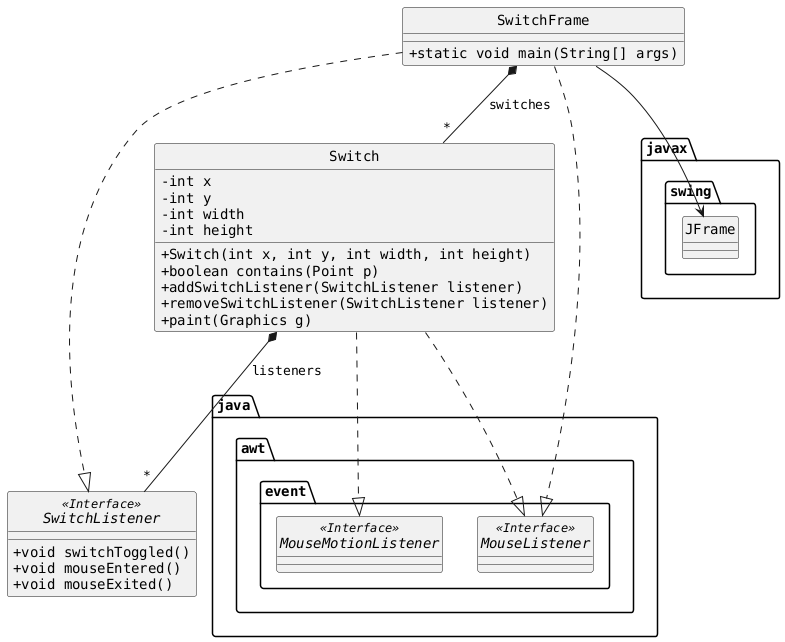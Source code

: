 @startuml
hide circle
skinparam defaultFontName Monospaced
skinparam monochrome true
skinparam classAttributeIconSize 0

interface SwitchListener <<Interface>>{
    + void switchToggled()
    + void mouseEntered()
    + void mouseExited()
}  

interface java.awt.event.MouseListener <<Interface>>
interface java.awt.event.MouseMotionListener <<Interface>>
class javax.swing.JFrame

class Switch{
    - int x
    - int y
    - int width
    - int height
    + Switch(int x, int y, int width, int height)
    + boolean contains(Point p)
    + addSwitchListener(SwitchListener listener)
    + removeSwitchListener(SwitchListener listener)
    + paint(Graphics g)
}
                      

class SwitchFrame{
	+ static void main(String[] args)
}

SwitchFrame ..|> SwitchListener
SwitchFrame ..|> java.awt.event.MouseListener
Switch ..|> java.awt.event.MouseMotionListener
Switch ..|> java.awt.event.MouseListener
SwitchFrame *-- "*" Switch:switches
Switch *-- "*" SwitchListener:listeners
SwitchFrame --> javax.swing.JFrame

@enduml

